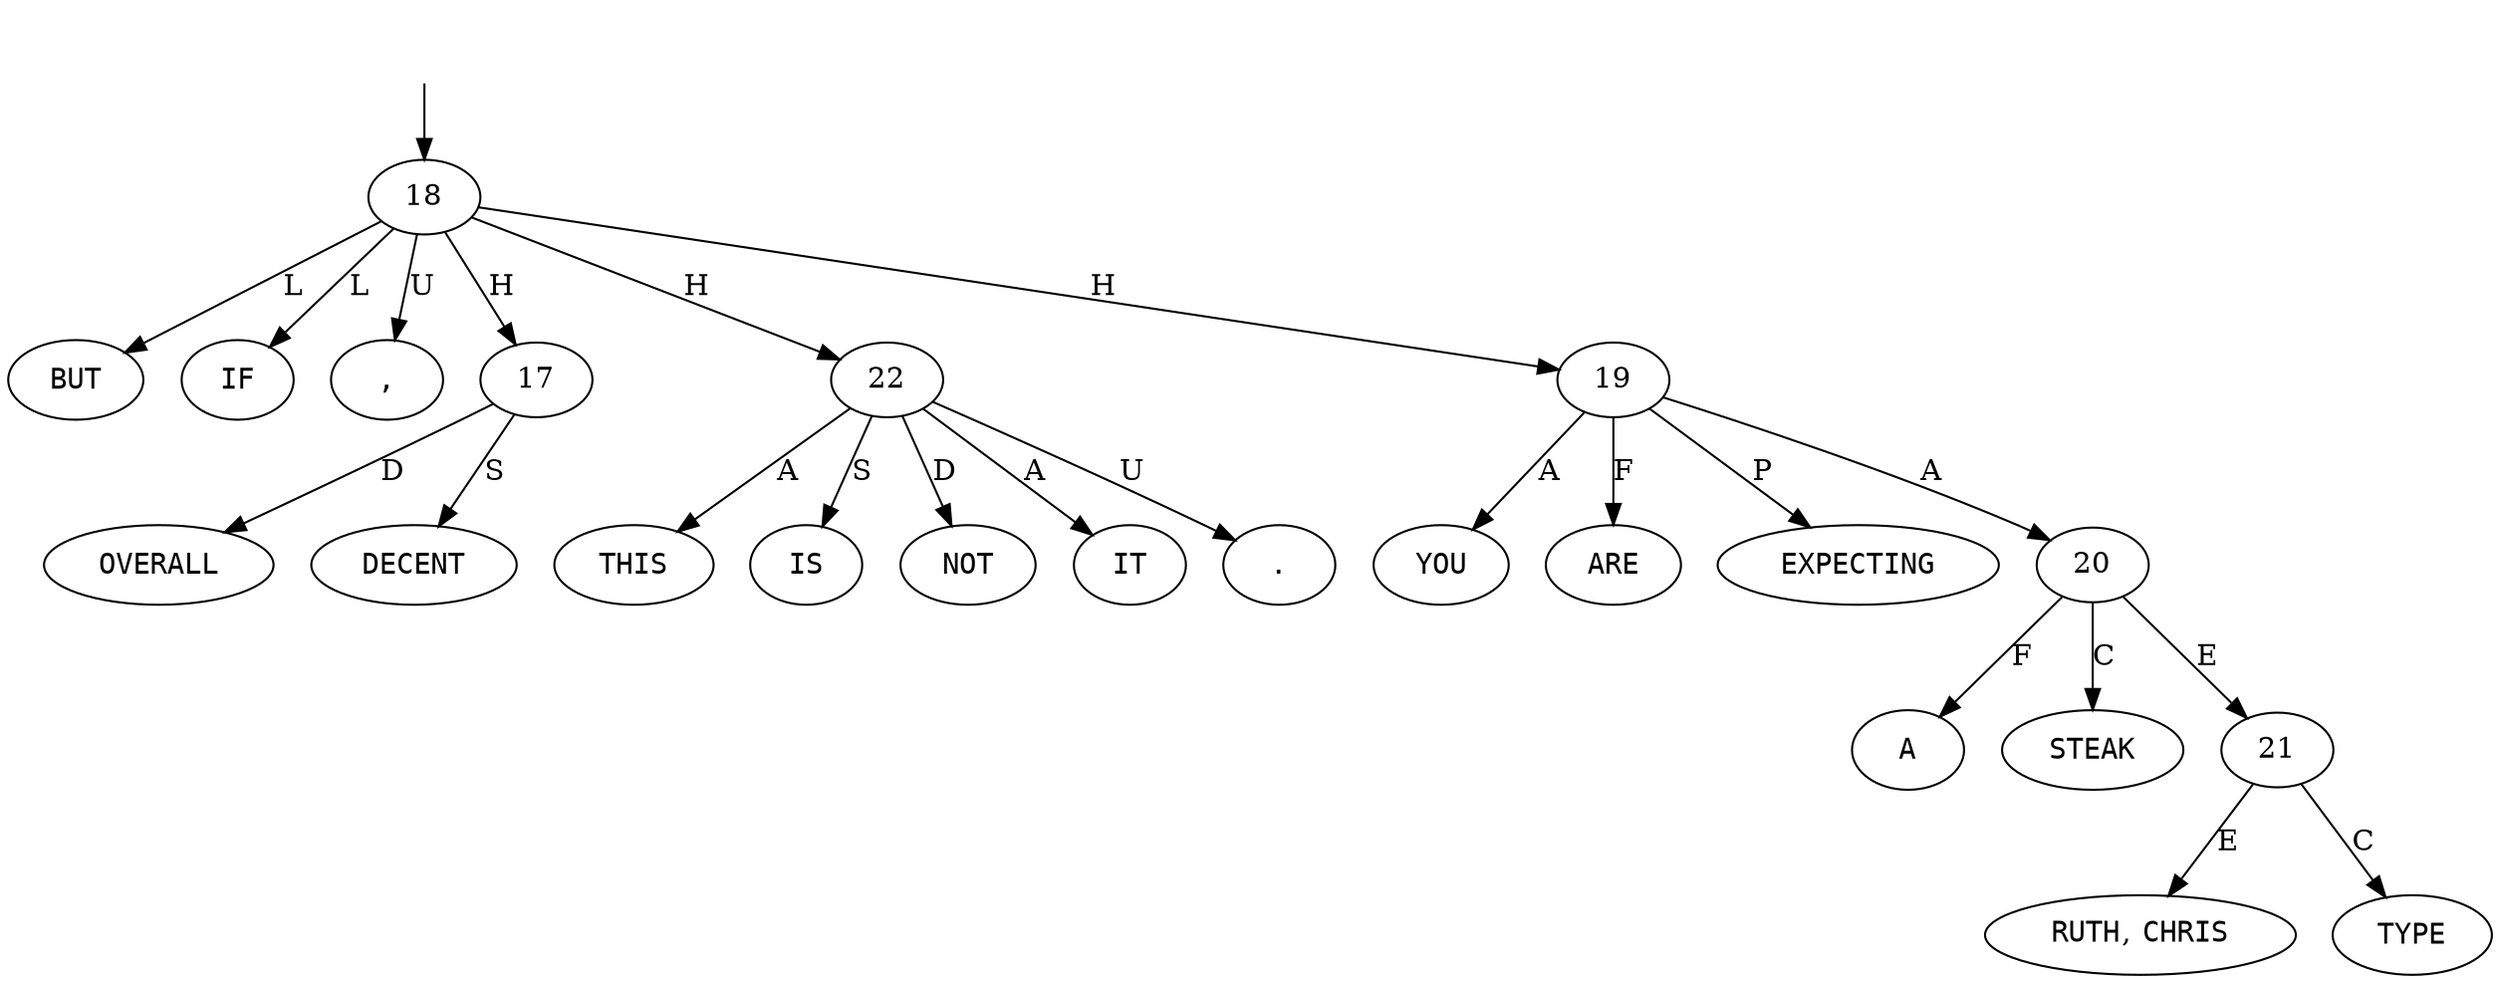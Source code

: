 digraph "196219-0006" {
  top [ style=invis ];
  top -> 18;
  0 [ shape=oval, label=<<table align="center" border="0" cellspacing="0"><tr><td colspan="2"><font face="Courier">OVERALL</font></td></tr></table>> ];
  1 [ shape=oval, label=<<table align="center" border="0" cellspacing="0"><tr><td colspan="2"><font face="Courier">DECENT</font></td></tr></table>> ];
  2 [ shape=oval, label=<<table align="center" border="0" cellspacing="0"><tr><td colspan="2"><font face="Courier">BUT</font></td></tr></table>> ];
  3 [ shape=oval, label=<<table align="center" border="0" cellspacing="0"><tr><td colspan="2"><font face="Courier">IF</font></td></tr></table>> ];
  4 [ shape=oval, label=<<table align="center" border="0" cellspacing="0"><tr><td colspan="2"><font face="Courier">YOU</font></td></tr></table>> ];
  5 [ shape=oval, label=<<table align="center" border="0" cellspacing="0"><tr><td colspan="2"><font face="Courier">ARE</font></td></tr></table>> ];
  6 [ shape=oval, label=<<table align="center" border="0" cellspacing="0"><tr><td colspan="2"><font face="Courier">EXPECTING</font></td></tr></table>> ];
  7 [ shape=oval, label=<<table align="center" border="0" cellspacing="0"><tr><td colspan="2"><font face="Courier">A</font></td></tr></table>> ];
  8 [ shape=oval, label=<<table align="center" border="0" cellspacing="0"><tr><td colspan="2"><font face="Courier">RUTH</font>,&nbsp;<font face="Courier">CHRIS</font></td></tr></table>> ];
  9 [ shape=oval, label=<<table align="center" border="0" cellspacing="0"><tr><td colspan="2"><font face="Courier">TYPE</font></td></tr></table>> ];
  10 [ shape=oval, label=<<table align="center" border="0" cellspacing="0"><tr><td colspan="2"><font face="Courier">STEAK</font></td></tr></table>> ];
  11 [ shape=oval, label=<<table align="center" border="0" cellspacing="0"><tr><td colspan="2"><font face="Courier">,</font></td></tr></table>> ];
  12 [ shape=oval, label=<<table align="center" border="0" cellspacing="0"><tr><td colspan="2"><font face="Courier">THIS</font></td></tr></table>> ];
  13 [ shape=oval, label=<<table align="center" border="0" cellspacing="0"><tr><td colspan="2"><font face="Courier">IS</font></td></tr></table>> ];
  14 [ shape=oval, label=<<table align="center" border="0" cellspacing="0"><tr><td colspan="2"><font face="Courier">NOT</font></td></tr></table>> ];
  15 [ shape=oval, label=<<table align="center" border="0" cellspacing="0"><tr><td colspan="2"><font face="Courier">IT</font></td></tr></table>> ];
  16 [ shape=oval, label=<<table align="center" border="0" cellspacing="0"><tr><td colspan="2"><font face="Courier">.</font></td></tr></table>> ];
  17 -> 0 [ label="D" ];
  17 -> 1 [ label="S" ];
  18 -> 11 [ label="U" ];
  18 -> 3 [ label="L" ];
  18 -> 2 [ label="L" ];
  18 -> 17 [ label="H" ];
  18 -> 22 [ label="H" ];
  18 -> 19 [ label="H" ];
  19 -> 20 [ label="A" ];
  19 -> 6 [ label="P" ];
  19 -> 4 [ label="A" ];
  19 -> 5 [ label="F" ];
  20 -> 7 [ label="F" ];
  20 -> 10 [ label="C" ];
  20 -> 21 [ label="E" ];
  21 -> 9 [ label="C" ];
  21 -> 8 [ label="E" ];
  22 -> 13 [ label="S" ];
  22 -> 14 [ label="D" ];
  22 -> 15 [ label="A" ];
  22 -> 12 [ label="A" ];
  22 -> 16 [ label="U" ];
}

